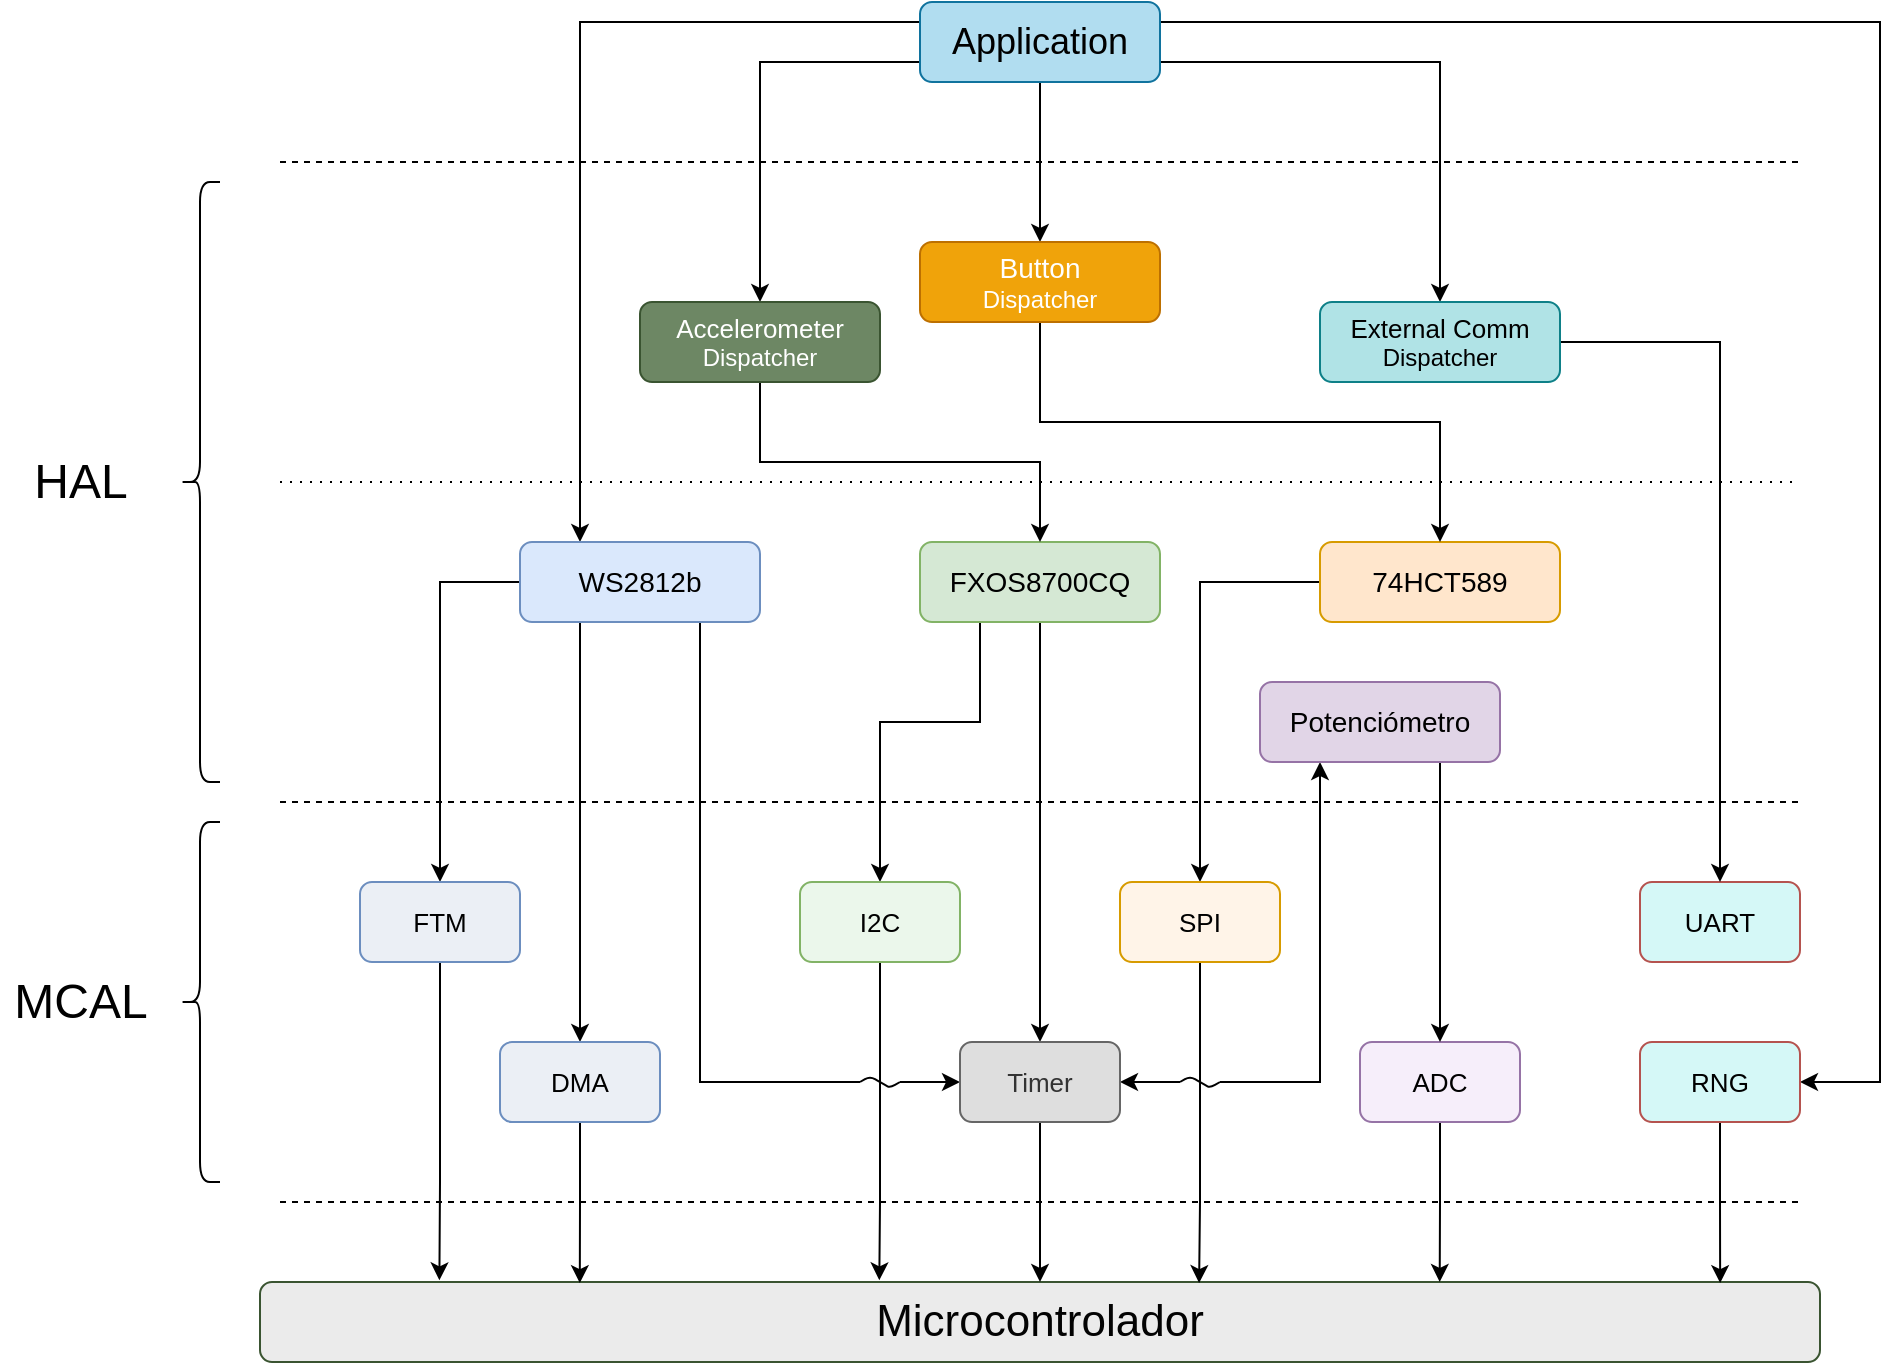 <mxfile version="13.8.1" type="device"><diagram id="LafYWzvSuxSaN_vD1BNG" name="Page-1"><mxGraphModel dx="1823" dy="1518" grid="1" gridSize="10" guides="1" tooltips="1" connect="1" arrows="1" fold="1" page="1" pageScale="1" pageWidth="583" pageHeight="827" math="0" shadow="0"><root><mxCell id="0"/><mxCell id="1" parent="0"/><mxCell id="ZmC5dUG9bvyHfYnEna3v-37" style="edgeStyle=orthogonalEdgeStyle;rounded=0;orthogonalLoop=1;jettySize=auto;html=1;exitX=1;exitY=0.5;exitDx=0;exitDy=0;entryX=1;entryY=0.5;entryDx=0;entryDy=0;" edge="1" parent="1" source="ZmC5dUG9bvyHfYnEna3v-1" target="ZmC5dUG9bvyHfYnEna3v-20"><mxGeometry relative="1" as="geometry"><Array as="points"><mxPoint x="360" y="-30"/><mxPoint x="720" y="-30"/><mxPoint x="720" y="500"/></Array></mxGeometry></mxCell><mxCell id="ZmC5dUG9bvyHfYnEna3v-47" style="edgeStyle=orthogonalEdgeStyle;rounded=0;orthogonalLoop=1;jettySize=auto;html=1;entryX=0.5;entryY=0;entryDx=0;entryDy=0;" edge="1" parent="1" source="ZmC5dUG9bvyHfYnEna3v-1" target="ZmC5dUG9bvyHfYnEna3v-40"><mxGeometry relative="1" as="geometry"><Array as="points"><mxPoint x="160" y="-10"/></Array></mxGeometry></mxCell><mxCell id="ZmC5dUG9bvyHfYnEna3v-48" style="edgeStyle=orthogonalEdgeStyle;rounded=0;orthogonalLoop=1;jettySize=auto;html=1;exitX=0.5;exitY=1;exitDx=0;exitDy=0;entryX=0.5;entryY=0;entryDx=0;entryDy=0;" edge="1" parent="1" source="ZmC5dUG9bvyHfYnEna3v-1" target="ZmC5dUG9bvyHfYnEna3v-42"><mxGeometry relative="1" as="geometry"/></mxCell><mxCell id="ZmC5dUG9bvyHfYnEna3v-49" style="edgeStyle=orthogonalEdgeStyle;rounded=0;orthogonalLoop=1;jettySize=auto;html=1;exitX=1;exitY=0.75;exitDx=0;exitDy=0;entryX=0.5;entryY=0;entryDx=0;entryDy=0;" edge="1" parent="1" source="ZmC5dUG9bvyHfYnEna3v-1" target="ZmC5dUG9bvyHfYnEna3v-45"><mxGeometry relative="1" as="geometry"/></mxCell><mxCell id="ZmC5dUG9bvyHfYnEna3v-70" style="edgeStyle=elbowEdgeStyle;rounded=0;orthogonalLoop=1;jettySize=auto;elbow=vertical;html=1;exitX=0;exitY=0.25;exitDx=0;exitDy=0;entryX=0.25;entryY=0;entryDx=0;entryDy=0;startArrow=none;startFill=0;endArrow=classic;endFill=1;" edge="1" parent="1" source="ZmC5dUG9bvyHfYnEna3v-1" target="ZmC5dUG9bvyHfYnEna3v-2"><mxGeometry relative="1" as="geometry"><Array as="points"><mxPoint x="160" y="-30"/></Array></mxGeometry></mxCell><mxCell id="ZmC5dUG9bvyHfYnEna3v-1" value="&lt;font style=&quot;font-size: 18px&quot;&gt;Application&lt;/font&gt;" style="rounded=1;whiteSpace=wrap;html=1;fillColor=#b1ddf0;strokeColor=#10739e;" vertex="1" parent="1"><mxGeometry x="240" y="-40" width="120" height="40" as="geometry"/></mxCell><mxCell id="ZmC5dUG9bvyHfYnEna3v-21" style="edgeStyle=orthogonalEdgeStyle;rounded=0;orthogonalLoop=1;jettySize=auto;html=1;entryX=0.5;entryY=0;entryDx=0;entryDy=0;" edge="1" parent="1" source="ZmC5dUG9bvyHfYnEna3v-2"><mxGeometry relative="1" as="geometry"><mxPoint x="70.0" y="480" as="targetPoint"/><Array as="points"><mxPoint x="70" y="480"/></Array></mxGeometry></mxCell><mxCell id="ZmC5dUG9bvyHfYnEna3v-23" style="edgeStyle=orthogonalEdgeStyle;rounded=0;orthogonalLoop=1;jettySize=auto;html=1;exitX=0;exitY=0.5;exitDx=0;exitDy=0;" edge="1" parent="1" source="ZmC5dUG9bvyHfYnEna3v-2" target="ZmC5dUG9bvyHfYnEna3v-14"><mxGeometry relative="1" as="geometry"><mxPoint x="40" y="220" as="sourcePoint"/><Array as="points"><mxPoint y="250"/></Array></mxGeometry></mxCell><mxCell id="ZmC5dUG9bvyHfYnEna3v-34" style="edgeStyle=orthogonalEdgeStyle;rounded=0;orthogonalLoop=1;jettySize=auto;html=1;exitX=0.75;exitY=1;exitDx=0;exitDy=0;endArrow=none;endFill=0;" edge="1" parent="1" source="ZmC5dUG9bvyHfYnEna3v-2"><mxGeometry relative="1" as="geometry"><mxPoint x="210" y="500" as="targetPoint"/><Array as="points"><mxPoint x="130" y="500"/></Array></mxGeometry></mxCell><mxCell id="ZmC5dUG9bvyHfYnEna3v-2" value="&lt;font style=&quot;font-size: 14px&quot;&gt;WS2812b&lt;/font&gt;" style="rounded=1;whiteSpace=wrap;html=1;fillColor=#dae8fc;strokeColor=#6c8ebf;" vertex="1" parent="1"><mxGeometry x="40" y="230" width="120" height="40" as="geometry"/></mxCell><mxCell id="ZmC5dUG9bvyHfYnEna3v-4" value="" style="endArrow=none;dashed=1;html=1;dashPattern=1 4;" edge="1" parent="1"><mxGeometry width="50" height="50" relative="1" as="geometry"><mxPoint x="-80" y="200" as="sourcePoint"/><mxPoint x="680" y="200" as="targetPoint"/></mxGeometry></mxCell><mxCell id="ZmC5dUG9bvyHfYnEna3v-5" value="" style="endArrow=none;dashed=1;html=1;" edge="1" parent="1"><mxGeometry width="50" height="50" relative="1" as="geometry"><mxPoint x="-80" y="360" as="sourcePoint"/><mxPoint x="680" y="360" as="targetPoint"/></mxGeometry></mxCell><mxCell id="ZmC5dUG9bvyHfYnEna3v-6" value="&lt;font color=&quot;#030303&quot; style=&quot;font-size: 22px&quot;&gt;Microcontrolador&lt;/font&gt;" style="rounded=1;whiteSpace=wrap;html=1;strokeColor=#3A5431;fontColor=#ffffff;fillColor=#EBEBEB;" vertex="1" parent="1"><mxGeometry x="-90" y="600" width="780" height="40" as="geometry"/></mxCell><mxCell id="ZmC5dUG9bvyHfYnEna3v-7" value="" style="endArrow=none;dashed=1;html=1;" edge="1" parent="1"><mxGeometry width="50" height="50" relative="1" as="geometry"><mxPoint x="-80" y="560" as="sourcePoint"/><mxPoint x="680" y="560" as="targetPoint"/></mxGeometry></mxCell><mxCell id="ZmC5dUG9bvyHfYnEna3v-8" value="&lt;font style=&quot;font-size: 24px&quot;&gt;MCAL&lt;/font&gt;" style="text;html=1;align=center;verticalAlign=middle;resizable=0;points=[];autosize=1;" vertex="1" parent="1"><mxGeometry x="-220" y="450" width="80" height="20" as="geometry"/></mxCell><mxCell id="ZmC5dUG9bvyHfYnEna3v-9" value="&lt;font style=&quot;font-size: 24px&quot;&gt;HAL&lt;/font&gt;" style="text;html=1;align=center;verticalAlign=middle;resizable=0;points=[];autosize=1;" vertex="1" parent="1"><mxGeometry x="-210" y="190" width="60" height="20" as="geometry"/></mxCell><mxCell id="ZmC5dUG9bvyHfYnEna3v-24" style="edgeStyle=orthogonalEdgeStyle;rounded=0;orthogonalLoop=1;jettySize=auto;html=1;" edge="1" parent="1" source="ZmC5dUG9bvyHfYnEna3v-10" target="ZmC5dUG9bvyHfYnEna3v-16"><mxGeometry relative="1" as="geometry"><Array as="points"><mxPoint x="270" y="320"/><mxPoint x="220" y="320"/></Array></mxGeometry></mxCell><mxCell id="ZmC5dUG9bvyHfYnEna3v-32" style="edgeStyle=orthogonalEdgeStyle;rounded=0;orthogonalLoop=1;jettySize=auto;html=1;entryX=0.5;entryY=0;entryDx=0;entryDy=0;" edge="1" parent="1" source="ZmC5dUG9bvyHfYnEna3v-10" target="ZmC5dUG9bvyHfYnEna3v-17"><mxGeometry relative="1" as="geometry"/></mxCell><mxCell id="ZmC5dUG9bvyHfYnEna3v-10" value="&lt;font style=&quot;font-size: 14px&quot;&gt;FXOS8700CQ&lt;/font&gt;" style="rounded=1;whiteSpace=wrap;html=1;fillColor=#d5e8d4;strokeColor=#82b366;" vertex="1" parent="1"><mxGeometry x="240" y="230" width="120" height="40" as="geometry"/></mxCell><mxCell id="ZmC5dUG9bvyHfYnEna3v-29" style="edgeStyle=orthogonalEdgeStyle;rounded=0;orthogonalLoop=1;jettySize=auto;html=1;entryX=0.5;entryY=0;entryDx=0;entryDy=0;" edge="1" parent="1" source="ZmC5dUG9bvyHfYnEna3v-11" target="ZmC5dUG9bvyHfYnEna3v-18"><mxGeometry relative="1" as="geometry"/></mxCell><mxCell id="ZmC5dUG9bvyHfYnEna3v-11" value="&lt;font style=&quot;font-size: 14px&quot;&gt;74HCT589&lt;/font&gt;" style="rounded=1;whiteSpace=wrap;html=1;fillColor=#ffe6cc;strokeColor=#d79b00;" vertex="1" parent="1"><mxGeometry x="440" y="230" width="120" height="40" as="geometry"/></mxCell><mxCell id="ZmC5dUG9bvyHfYnEna3v-53" style="edgeStyle=orthogonalEdgeStyle;rounded=0;orthogonalLoop=1;jettySize=auto;html=1;exitX=0.5;exitY=1;exitDx=0;exitDy=0;entryX=0.115;entryY=-0.021;entryDx=0;entryDy=0;entryPerimeter=0;" edge="1" parent="1" source="ZmC5dUG9bvyHfYnEna3v-14" target="ZmC5dUG9bvyHfYnEna3v-6"><mxGeometry relative="1" as="geometry"><Array as="points"><mxPoint y="550"/><mxPoint y="550"/></Array></mxGeometry></mxCell><mxCell id="ZmC5dUG9bvyHfYnEna3v-14" value="&lt;font style=&quot;font-size: 13px&quot;&gt;FTM&lt;/font&gt;" style="rounded=1;whiteSpace=wrap;html=1;strokeColor=#6c8ebf;fillColor=#EBEFF5;" vertex="1" parent="1"><mxGeometry x="-40" y="400" width="80" height="40" as="geometry"/></mxCell><mxCell id="ZmC5dUG9bvyHfYnEna3v-56" style="edgeStyle=orthogonalEdgeStyle;rounded=0;orthogonalLoop=1;jettySize=auto;html=1;exitX=0.5;exitY=1;exitDx=0;exitDy=0;entryX=0.397;entryY=-0.021;entryDx=0;entryDy=0;entryPerimeter=0;" edge="1" parent="1" source="ZmC5dUG9bvyHfYnEna3v-16" target="ZmC5dUG9bvyHfYnEna3v-6"><mxGeometry relative="1" as="geometry"><Array as="points"><mxPoint x="220" y="560"/><mxPoint x="220" y="560"/></Array></mxGeometry></mxCell><mxCell id="ZmC5dUG9bvyHfYnEna3v-16" value="&lt;font style=&quot;font-size: 13px&quot;&gt;I2C&lt;/font&gt;" style="rounded=1;whiteSpace=wrap;html=1;strokeColor=#82b366;fillColor=#EBF7EB;" vertex="1" parent="1"><mxGeometry x="180" y="400" width="80" height="40" as="geometry"/></mxCell><mxCell id="ZmC5dUG9bvyHfYnEna3v-55" style="edgeStyle=orthogonalEdgeStyle;rounded=0;orthogonalLoop=1;jettySize=auto;html=1;exitX=0.5;exitY=1;exitDx=0;exitDy=0;entryX=0.5;entryY=0;entryDx=0;entryDy=0;" edge="1" parent="1" source="ZmC5dUG9bvyHfYnEna3v-17" target="ZmC5dUG9bvyHfYnEna3v-6"><mxGeometry relative="1" as="geometry"/></mxCell><mxCell id="ZmC5dUG9bvyHfYnEna3v-64" style="edgeStyle=elbowEdgeStyle;rounded=0;orthogonalLoop=1;jettySize=auto;elbow=vertical;html=1;startArrow=classic;startFill=1;endArrow=none;endFill=0;" edge="1" parent="1" source="ZmC5dUG9bvyHfYnEna3v-17"><mxGeometry relative="1" as="geometry"><mxPoint x="230" y="500" as="targetPoint"/></mxGeometry></mxCell><mxCell id="ZmC5dUG9bvyHfYnEna3v-66" style="edgeStyle=elbowEdgeStyle;rounded=0;orthogonalLoop=1;jettySize=auto;elbow=vertical;html=1;startArrow=classic;startFill=1;endArrow=none;endFill=0;" edge="1" parent="1" source="ZmC5dUG9bvyHfYnEna3v-17"><mxGeometry relative="1" as="geometry"><mxPoint x="370" y="500" as="targetPoint"/></mxGeometry></mxCell><mxCell id="ZmC5dUG9bvyHfYnEna3v-17" value="&lt;font style=&quot;font-size: 13px&quot;&gt;Timer&lt;/font&gt;" style="rounded=1;whiteSpace=wrap;html=1;strokeColor=#666666;fontColor=#333333;fillColor=#DEDEDE;" vertex="1" parent="1"><mxGeometry x="260" y="480" width="80" height="40" as="geometry"/></mxCell><mxCell id="ZmC5dUG9bvyHfYnEna3v-60" style="edgeStyle=orthogonalEdgeStyle;rounded=0;orthogonalLoop=1;jettySize=auto;html=1;exitX=0.5;exitY=1;exitDx=0;exitDy=0;entryX=0.602;entryY=0.014;entryDx=0;entryDy=0;entryPerimeter=0;" edge="1" parent="1" source="ZmC5dUG9bvyHfYnEna3v-18" target="ZmC5dUG9bvyHfYnEna3v-6"><mxGeometry relative="1" as="geometry"><Array as="points"><mxPoint x="380" y="560"/><mxPoint x="380" y="560"/></Array></mxGeometry></mxCell><mxCell id="ZmC5dUG9bvyHfYnEna3v-18" value="&lt;font style=&quot;font-size: 13px&quot;&gt;SPI&lt;/font&gt;" style="rounded=1;whiteSpace=wrap;html=1;strokeColor=#d79b00;fillColor=#FFF4E8;" vertex="1" parent="1"><mxGeometry x="340" y="400" width="80" height="40" as="geometry"/></mxCell><mxCell id="ZmC5dUG9bvyHfYnEna3v-61" style="edgeStyle=orthogonalEdgeStyle;rounded=0;orthogonalLoop=1;jettySize=auto;html=1;exitX=0.5;exitY=1;exitDx=0;exitDy=0;" edge="1" parent="1" source="ZmC5dUG9bvyHfYnEna3v-19"><mxGeometry relative="1" as="geometry"><mxPoint x="499.857" y="600" as="targetPoint"/><mxPoint x="500" y="530" as="sourcePoint"/><Array as="points"/></mxGeometry></mxCell><mxCell id="ZmC5dUG9bvyHfYnEna3v-19" value="&lt;font style=&quot;font-size: 13px&quot;&gt;ADC&lt;/font&gt;" style="rounded=1;whiteSpace=wrap;html=1;strokeColor=#9673a6;fillColor=#F6EEFA;" vertex="1" parent="1"><mxGeometry x="460" y="480" width="80" height="40" as="geometry"/></mxCell><mxCell id="ZmC5dUG9bvyHfYnEna3v-59" style="edgeStyle=orthogonalEdgeStyle;rounded=0;orthogonalLoop=1;jettySize=auto;html=1;exitX=0.5;exitY=1;exitDx=0;exitDy=0;entryX=0.936;entryY=0.014;entryDx=0;entryDy=0;entryPerimeter=0;" edge="1" parent="1" source="ZmC5dUG9bvyHfYnEna3v-20" target="ZmC5dUG9bvyHfYnEna3v-6"><mxGeometry relative="1" as="geometry"/></mxCell><mxCell id="ZmC5dUG9bvyHfYnEna3v-20" value="&lt;font style=&quot;font-size: 13px&quot;&gt;RNG&lt;/font&gt;" style="rounded=1;whiteSpace=wrap;html=1;fillColor=#D5F8F7;strokeColor=#B5534F;" vertex="1" parent="1"><mxGeometry x="600" y="480" width="80" height="40" as="geometry"/></mxCell><mxCell id="ZmC5dUG9bvyHfYnEna3v-25" value="&lt;font style=&quot;font-size: 13px&quot;&gt;UART&lt;/font&gt;" style="rounded=1;whiteSpace=wrap;html=1;fillColor=#D5F8F7;strokeColor=#B5534F;" vertex="1" parent="1"><mxGeometry x="600" y="400" width="80" height="40" as="geometry"/></mxCell><mxCell id="ZmC5dUG9bvyHfYnEna3v-28" style="edgeStyle=orthogonalEdgeStyle;rounded=0;orthogonalLoop=1;jettySize=auto;html=1;" edge="1" parent="1" source="ZmC5dUG9bvyHfYnEna3v-27" target="ZmC5dUG9bvyHfYnEna3v-19"><mxGeometry relative="1" as="geometry"><Array as="points"><mxPoint x="500" y="360"/><mxPoint x="500" y="360"/></Array></mxGeometry></mxCell><mxCell id="ZmC5dUG9bvyHfYnEna3v-65" style="edgeStyle=elbowEdgeStyle;rounded=0;orthogonalLoop=1;jettySize=auto;elbow=vertical;html=1;exitX=0.25;exitY=1;exitDx=0;exitDy=0;startArrow=classic;startFill=1;endArrow=none;endFill=0;" edge="1" parent="1" source="ZmC5dUG9bvyHfYnEna3v-27"><mxGeometry relative="1" as="geometry"><mxPoint x="390" y="500" as="targetPoint"/><Array as="points"><mxPoint x="440" y="500"/></Array></mxGeometry></mxCell><mxCell id="ZmC5dUG9bvyHfYnEna3v-27" value="&lt;font style=&quot;font-size: 14px&quot;&gt;Potenciómetro&lt;/font&gt;" style="rounded=1;whiteSpace=wrap;html=1;fillColor=#e1d5e7;strokeColor=#9673a6;" vertex="1" parent="1"><mxGeometry x="410" y="300" width="120" height="40" as="geometry"/></mxCell><mxCell id="ZmC5dUG9bvyHfYnEna3v-54" style="edgeStyle=orthogonalEdgeStyle;rounded=0;orthogonalLoop=1;jettySize=auto;html=1;exitX=0.5;exitY=1;exitDx=0;exitDy=0;entryX=0.205;entryY=0.014;entryDx=0;entryDy=0;entryPerimeter=0;" edge="1" parent="1" source="ZmC5dUG9bvyHfYnEna3v-38" target="ZmC5dUG9bvyHfYnEna3v-6"><mxGeometry relative="1" as="geometry"/></mxCell><mxCell id="ZmC5dUG9bvyHfYnEna3v-38" value="&lt;font style=&quot;font-size: 13px&quot;&gt;DMA&lt;/font&gt;" style="rounded=1;whiteSpace=wrap;html=1;strokeColor=#6c8ebf;fillColor=#EBEFF5;" vertex="1" parent="1"><mxGeometry x="30" y="480" width="80" height="40" as="geometry"/></mxCell><mxCell id="ZmC5dUG9bvyHfYnEna3v-39" value="" style="endArrow=none;dashed=1;html=1;" edge="1" parent="1"><mxGeometry width="50" height="50" relative="1" as="geometry"><mxPoint x="-80" y="40" as="sourcePoint"/><mxPoint x="680" y="40" as="targetPoint"/></mxGeometry></mxCell><mxCell id="ZmC5dUG9bvyHfYnEna3v-41" style="edgeStyle=orthogonalEdgeStyle;rounded=0;orthogonalLoop=1;jettySize=auto;html=1;exitX=0.5;exitY=1;exitDx=0;exitDy=0;entryX=0.5;entryY=0;entryDx=0;entryDy=0;" edge="1" parent="1" source="ZmC5dUG9bvyHfYnEna3v-40" target="ZmC5dUG9bvyHfYnEna3v-10"><mxGeometry relative="1" as="geometry"><Array as="points"><mxPoint x="160" y="190"/><mxPoint x="300" y="190"/></Array></mxGeometry></mxCell><mxCell id="ZmC5dUG9bvyHfYnEna3v-40" value="&lt;font style=&quot;font-size: 13px&quot;&gt;Accelerometer&lt;br&gt;&lt;/font&gt;Dispatcher" style="rounded=1;whiteSpace=wrap;html=1;fillColor=#6d8764;strokeColor=#3A5431;fontColor=#ffffff;" vertex="1" parent="1"><mxGeometry x="100" y="110" width="120" height="40" as="geometry"/></mxCell><mxCell id="ZmC5dUG9bvyHfYnEna3v-44" style="edgeStyle=orthogonalEdgeStyle;rounded=0;orthogonalLoop=1;jettySize=auto;html=1;exitX=0.5;exitY=1;exitDx=0;exitDy=0;" edge="1" parent="1" source="ZmC5dUG9bvyHfYnEna3v-42" target="ZmC5dUG9bvyHfYnEna3v-11"><mxGeometry relative="1" as="geometry"><Array as="points"><mxPoint x="300" y="170"/><mxPoint x="500" y="170"/></Array></mxGeometry></mxCell><mxCell id="ZmC5dUG9bvyHfYnEna3v-42" value="&lt;font style=&quot;font-size: 14px&quot;&gt;Button&lt;/font&gt;&lt;br&gt;Dispatcher" style="rounded=1;whiteSpace=wrap;html=1;fillColor=#f0a30a;strokeColor=#BD7000;fontColor=#ffffff;" vertex="1" parent="1"><mxGeometry x="240" y="80" width="120" height="40" as="geometry"/></mxCell><mxCell id="ZmC5dUG9bvyHfYnEna3v-46" style="edgeStyle=orthogonalEdgeStyle;rounded=0;orthogonalLoop=1;jettySize=auto;html=1;entryX=0.5;entryY=0;entryDx=0;entryDy=0;" edge="1" parent="1" source="ZmC5dUG9bvyHfYnEna3v-45" target="ZmC5dUG9bvyHfYnEna3v-25"><mxGeometry relative="1" as="geometry"/></mxCell><mxCell id="ZmC5dUG9bvyHfYnEna3v-45" value="&lt;font style=&quot;font-size: 13px&quot;&gt;External Comm&lt;/font&gt;&lt;br&gt;Dispatcher" style="rounded=1;whiteSpace=wrap;html=1;fillColor=#b0e3e6;strokeColor=#0e8088;" vertex="1" parent="1"><mxGeometry x="440" y="110" width="120" height="40" as="geometry"/></mxCell><mxCell id="ZmC5dUG9bvyHfYnEna3v-50" value="" style="shape=curlyBracket;whiteSpace=wrap;html=1;rounded=1;size=0.5;fillColor=#030303;" vertex="1" parent="1"><mxGeometry x="-130" y="50" width="20" height="300" as="geometry"/></mxCell><mxCell id="ZmC5dUG9bvyHfYnEna3v-52" value="" style="shape=curlyBracket;whiteSpace=wrap;html=1;rounded=1;size=0.5;fillColor=#030303;" vertex="1" parent="1"><mxGeometry x="-130" y="370" width="20" height="180" as="geometry"/></mxCell><mxCell id="ZmC5dUG9bvyHfYnEna3v-67" value="" style="edgeStyle=isometricEdgeStyle;endArrow=none;html=1;" edge="1" parent="1"><mxGeometry width="50" height="100" relative="1" as="geometry"><mxPoint x="210" y="500" as="sourcePoint"/><mxPoint x="230" y="500" as="targetPoint"/></mxGeometry></mxCell><mxCell id="ZmC5dUG9bvyHfYnEna3v-69" value="" style="edgeStyle=isometricEdgeStyle;endArrow=none;html=1;" edge="1" parent="1"><mxGeometry width="50" height="100" relative="1" as="geometry"><mxPoint x="370" y="500" as="sourcePoint"/><mxPoint x="390" y="500" as="targetPoint"/></mxGeometry></mxCell></root></mxGraphModel></diagram></mxfile>
